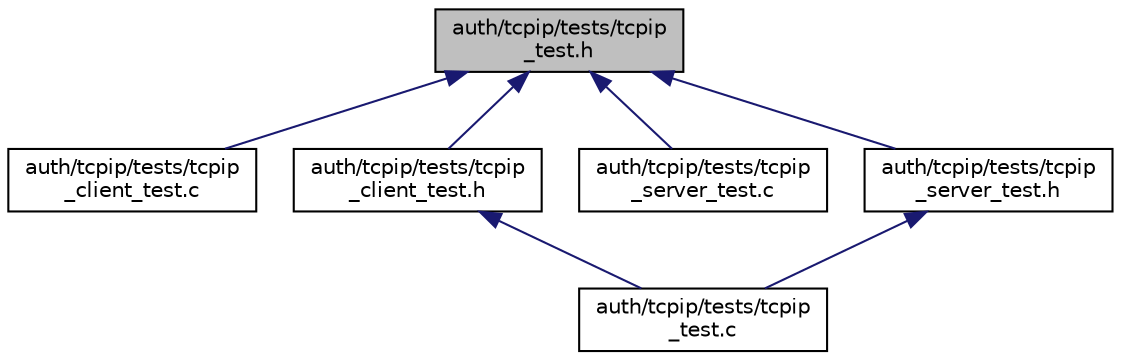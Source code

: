 digraph "auth/tcpip/tests/tcpip_test.h"
{
  edge [fontname="Helvetica",fontsize="10",labelfontname="Helvetica",labelfontsize="10"];
  node [fontname="Helvetica",fontsize="10",shape=record];
  Node2 [label="auth/tcpip/tests/tcpip\l_test.h",height=0.2,width=0.4,color="black", fillcolor="grey75", style="filled", fontcolor="black"];
  Node2 -> Node3 [dir="back",color="midnightblue",fontsize="10",style="solid",fontname="Helvetica"];
  Node3 [label="auth/tcpip/tests/tcpip\l_client_test.c",height=0.2,width=0.4,color="black", fillcolor="white", style="filled",URL="$tcpip__client__test_8c.html"];
  Node2 -> Node4 [dir="back",color="midnightblue",fontsize="10",style="solid",fontname="Helvetica"];
  Node4 [label="auth/tcpip/tests/tcpip\l_client_test.h",height=0.2,width=0.4,color="black", fillcolor="white", style="filled",URL="$tcpip__client__test_8h.html"];
  Node4 -> Node5 [dir="back",color="midnightblue",fontsize="10",style="solid",fontname="Helvetica"];
  Node5 [label="auth/tcpip/tests/tcpip\l_test.c",height=0.2,width=0.4,color="black", fillcolor="white", style="filled",URL="$tcpip__test_8c.html"];
  Node2 -> Node6 [dir="back",color="midnightblue",fontsize="10",style="solid",fontname="Helvetica"];
  Node6 [label="auth/tcpip/tests/tcpip\l_server_test.c",height=0.2,width=0.4,color="black", fillcolor="white", style="filled",URL="$tcpip__server__test_8c.html"];
  Node2 -> Node7 [dir="back",color="midnightblue",fontsize="10",style="solid",fontname="Helvetica"];
  Node7 [label="auth/tcpip/tests/tcpip\l_server_test.h",height=0.2,width=0.4,color="black", fillcolor="white", style="filled",URL="$tcpip__server__test_8h.html"];
  Node7 -> Node5 [dir="back",color="midnightblue",fontsize="10",style="solid",fontname="Helvetica"];
}
